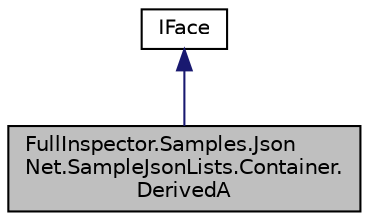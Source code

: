 digraph "FullInspector.Samples.JsonNet.SampleJsonLists.Container.DerivedA"
{
  edge [fontname="Helvetica",fontsize="10",labelfontname="Helvetica",labelfontsize="10"];
  node [fontname="Helvetica",fontsize="10",shape=record];
  Node1 [label="FullInspector.Samples.Json\lNet.SampleJsonLists.Container.\lDerivedA",height=0.2,width=0.4,color="black", fillcolor="grey75", style="filled" fontcolor="black"];
  Node2 -> Node1 [dir="back",color="midnightblue",fontsize="10",style="solid",fontname="Helvetica"];
  Node2 [label="IFace",height=0.2,width=0.4,color="black", fillcolor="white", style="filled",URL="$interface_full_inspector_1_1_samples_1_1_json_net_1_1_sample_json_lists_1_1_container_1_1_i_face.html"];
}
